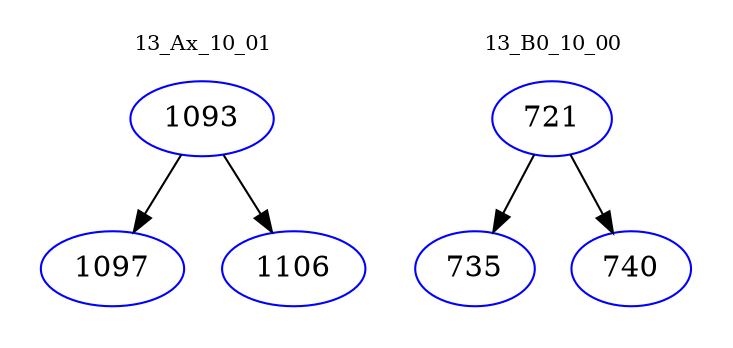 digraph{
subgraph cluster_0 {
color = white
label = "13_Ax_10_01";
fontsize=10;
T0_1093 [label="1093", color="blue"]
T0_1093 -> T0_1097 [color="black"]
T0_1097 [label="1097", color="blue"]
T0_1093 -> T0_1106 [color="black"]
T0_1106 [label="1106", color="blue"]
}
subgraph cluster_1 {
color = white
label = "13_B0_10_00";
fontsize=10;
T1_721 [label="721", color="blue"]
T1_721 -> T1_735 [color="black"]
T1_735 [label="735", color="blue"]
T1_721 -> T1_740 [color="black"]
T1_740 [label="740", color="blue"]
}
}
